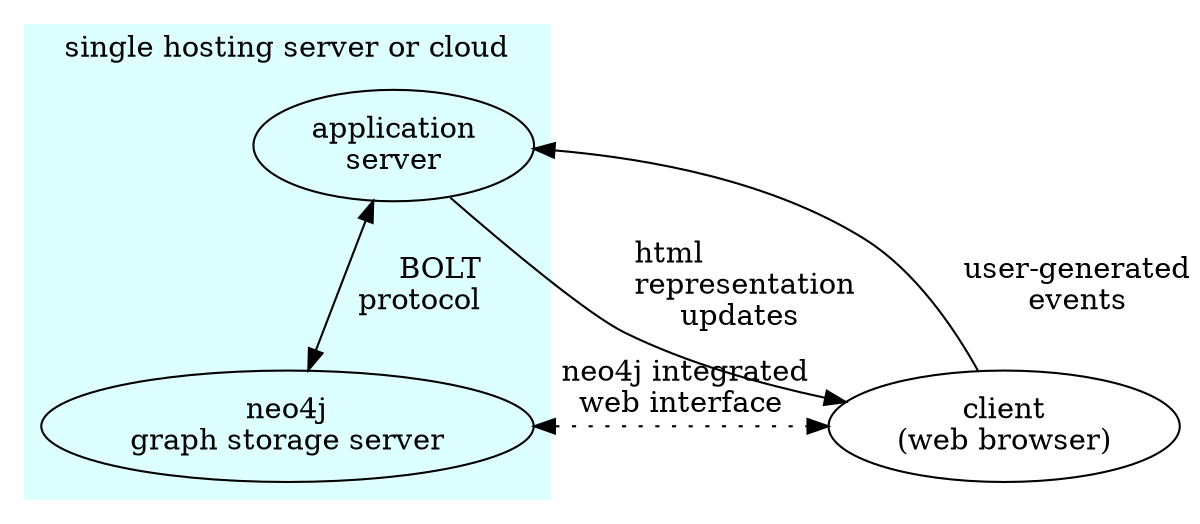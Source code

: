 digraph architecture {
subgraph cluster_hosting {
label = "single hosting server or cloud";
color="#DDFFFF"; style=filled;
app [label="application\nserver"];
neo4j [label="neo4j\ngraph storage server"];
app -> neo4j [dir=both,label=" BOLT\rprotocol"];
}
client [label="client\n(web browser)"];
client -> app [label=" user-generated\n events"];
app -> client [label=" html\l representation\rupdates"]; 
neo4j -> client [style=dotted,dir=both,label=" neo4j integrated\nweb interface"];

}